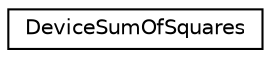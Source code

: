 digraph "Graphical Class Hierarchy"
{
  edge [fontname="Helvetica",fontsize="10",labelfontname="Helvetica",labelfontsize="10"];
  node [fontname="Helvetica",fontsize="10",shape=record];
  rankdir="LR";
  Node0 [label="DeviceSumOfSquares",height=0.2,width=0.4,color="black", fillcolor="white", style="filled",URL="$structDeviceSumOfSquares.html"];
}
